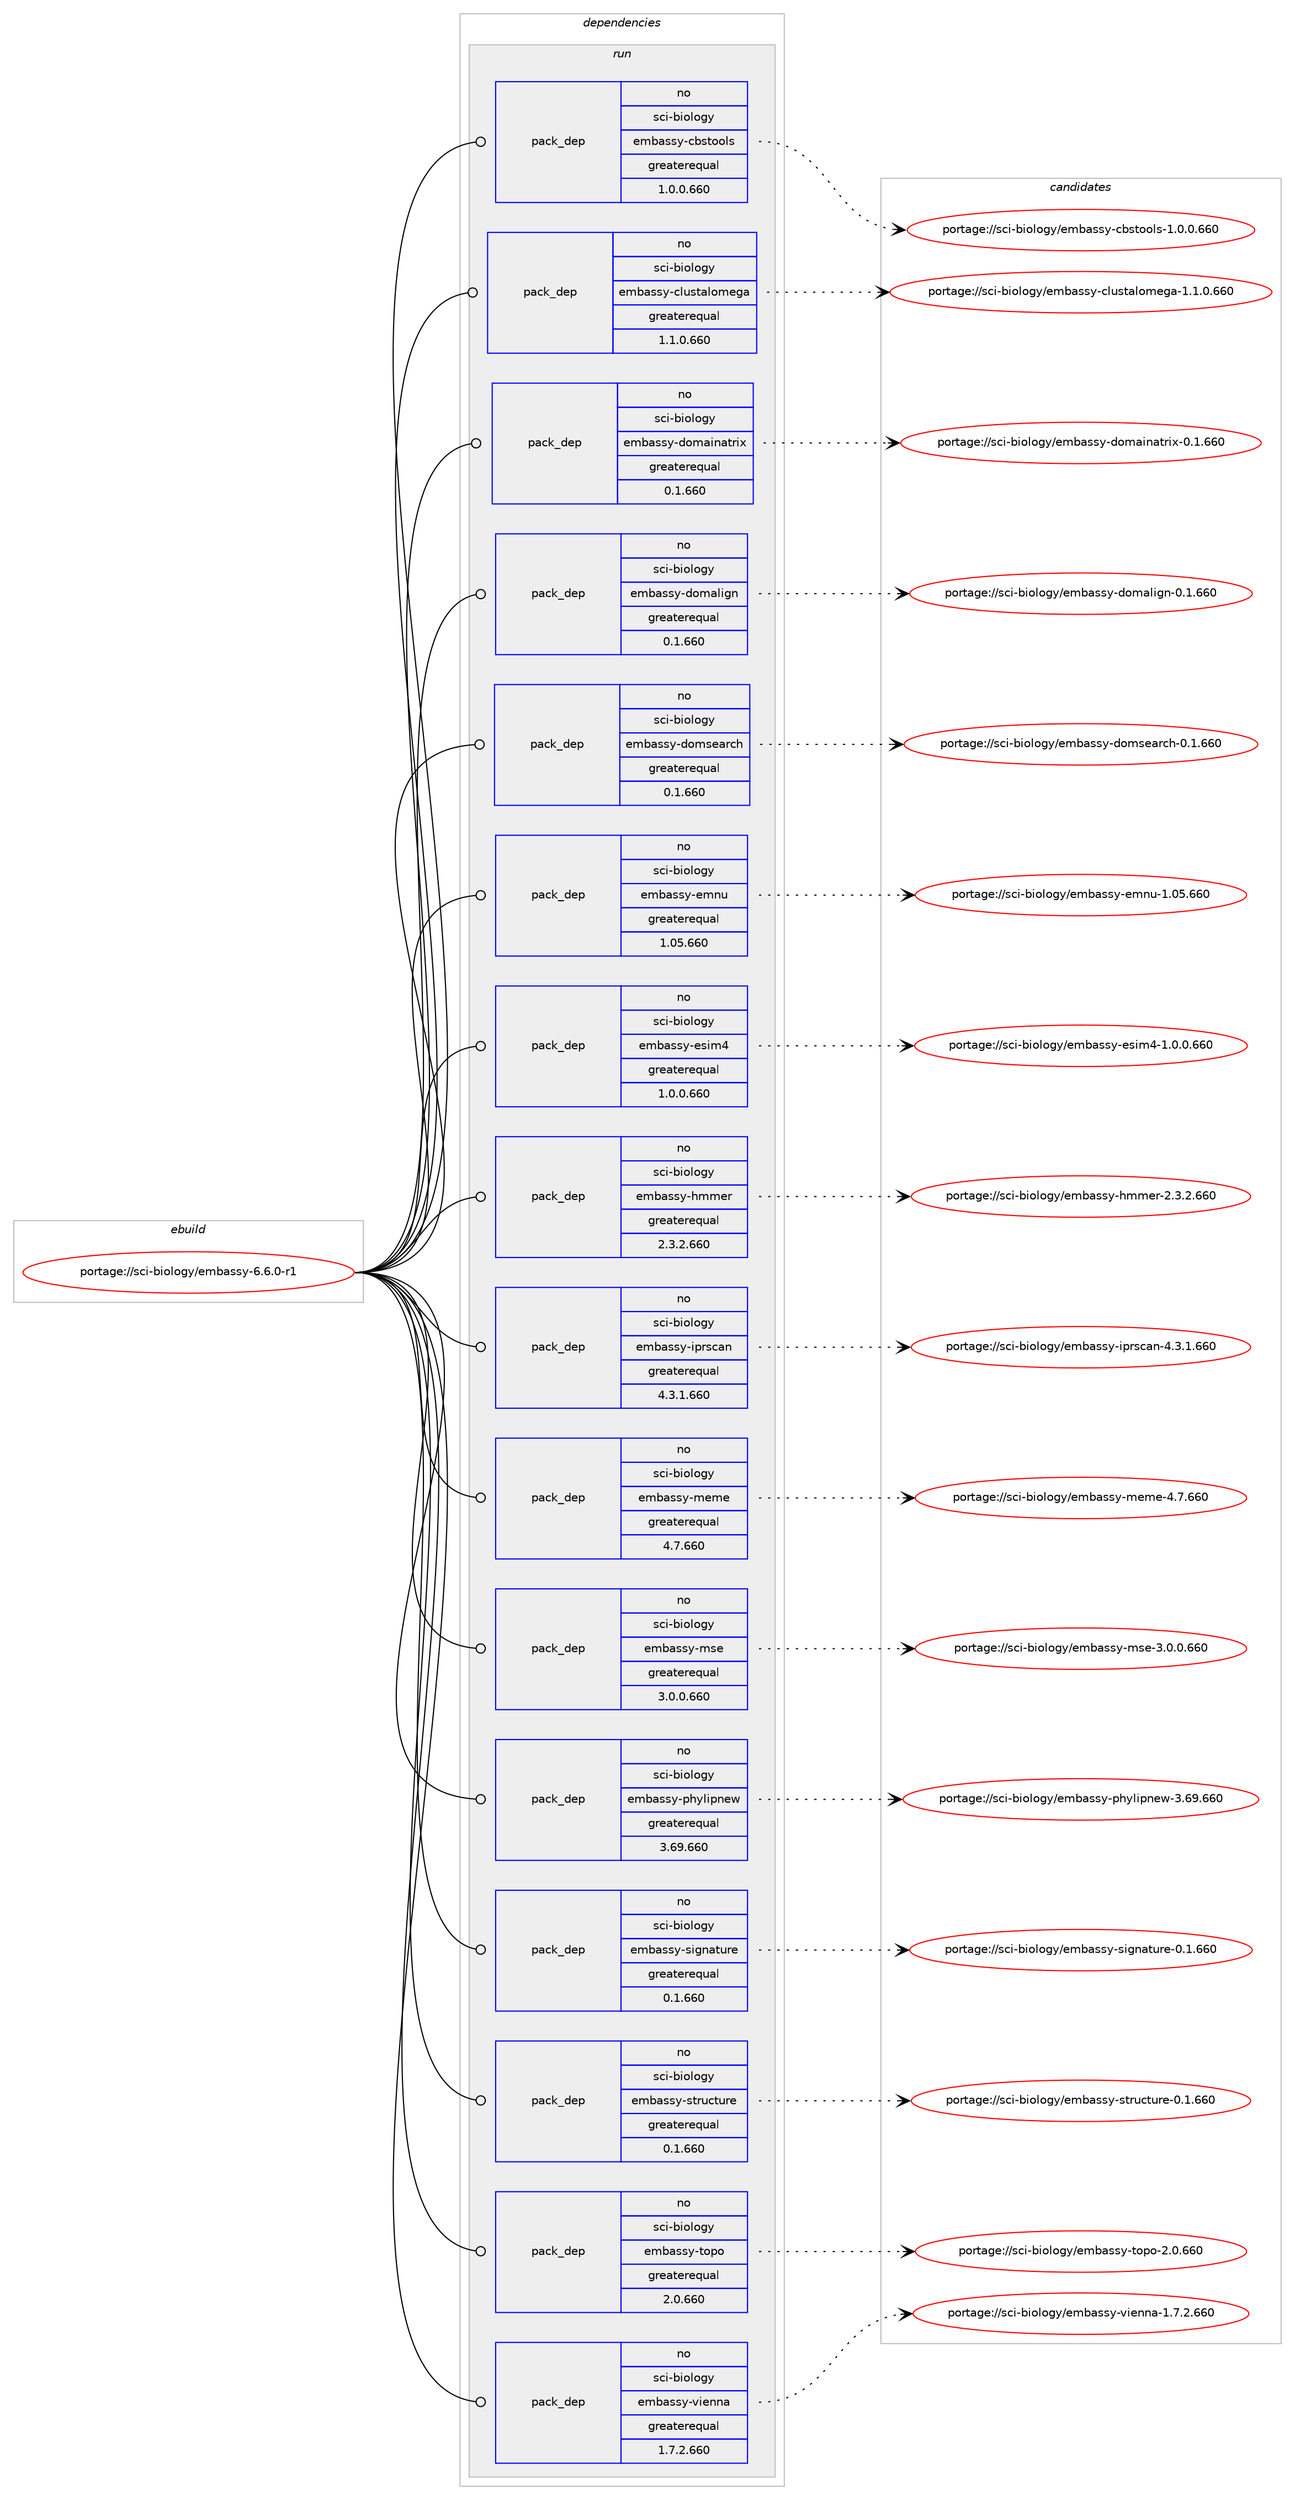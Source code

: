 digraph prolog {

# *************
# Graph options
# *************

newrank=true;
concentrate=true;
compound=true;
graph [rankdir=LR,fontname=Helvetica,fontsize=10,ranksep=1.5];#, ranksep=2.5, nodesep=0.2];
edge  [arrowhead=vee];
node  [fontname=Helvetica,fontsize=10];

# **********
# The ebuild
# **********

subgraph cluster_leftcol {
color=gray;
rank=same;
label=<<i>ebuild</i>>;
id [label="portage://sci-biology/embassy-6.6.0-r1", color=red, width=4, href="../sci-biology/embassy-6.6.0-r1.svg"];
}

# ****************
# The dependencies
# ****************

subgraph cluster_midcol {
color=gray;
label=<<i>dependencies</i>>;
subgraph cluster_compile {
fillcolor="#eeeeee";
style=filled;
label=<<i>compile</i>>;
}
subgraph cluster_compileandrun {
fillcolor="#eeeeee";
style=filled;
label=<<i>compile and run</i>>;
}
subgraph cluster_run {
fillcolor="#eeeeee";
style=filled;
label=<<i>run</i>>;
subgraph pack2900 {
dependency3474 [label=<<TABLE BORDER="0" CELLBORDER="1" CELLSPACING="0" CELLPADDING="4" WIDTH="220"><TR><TD ROWSPAN="6" CELLPADDING="30">pack_dep</TD></TR><TR><TD WIDTH="110">no</TD></TR><TR><TD>sci-biology</TD></TR><TR><TD>embassy-cbstools</TD></TR><TR><TD>greaterequal</TD></TR><TR><TD>1.0.0.660</TD></TR></TABLE>>, shape=none, color=blue];
}
id:e -> dependency3474:w [weight=20,style="solid",arrowhead="odot"];
subgraph pack2901 {
dependency3475 [label=<<TABLE BORDER="0" CELLBORDER="1" CELLSPACING="0" CELLPADDING="4" WIDTH="220"><TR><TD ROWSPAN="6" CELLPADDING="30">pack_dep</TD></TR><TR><TD WIDTH="110">no</TD></TR><TR><TD>sci-biology</TD></TR><TR><TD>embassy-clustalomega</TD></TR><TR><TD>greaterequal</TD></TR><TR><TD>1.1.0.660</TD></TR></TABLE>>, shape=none, color=blue];
}
id:e -> dependency3475:w [weight=20,style="solid",arrowhead="odot"];
subgraph pack2902 {
dependency3476 [label=<<TABLE BORDER="0" CELLBORDER="1" CELLSPACING="0" CELLPADDING="4" WIDTH="220"><TR><TD ROWSPAN="6" CELLPADDING="30">pack_dep</TD></TR><TR><TD WIDTH="110">no</TD></TR><TR><TD>sci-biology</TD></TR><TR><TD>embassy-domainatrix</TD></TR><TR><TD>greaterequal</TD></TR><TR><TD>0.1.660</TD></TR></TABLE>>, shape=none, color=blue];
}
id:e -> dependency3476:w [weight=20,style="solid",arrowhead="odot"];
subgraph pack2903 {
dependency3477 [label=<<TABLE BORDER="0" CELLBORDER="1" CELLSPACING="0" CELLPADDING="4" WIDTH="220"><TR><TD ROWSPAN="6" CELLPADDING="30">pack_dep</TD></TR><TR><TD WIDTH="110">no</TD></TR><TR><TD>sci-biology</TD></TR><TR><TD>embassy-domalign</TD></TR><TR><TD>greaterequal</TD></TR><TR><TD>0.1.660</TD></TR></TABLE>>, shape=none, color=blue];
}
id:e -> dependency3477:w [weight=20,style="solid",arrowhead="odot"];
subgraph pack2904 {
dependency3478 [label=<<TABLE BORDER="0" CELLBORDER="1" CELLSPACING="0" CELLPADDING="4" WIDTH="220"><TR><TD ROWSPAN="6" CELLPADDING="30">pack_dep</TD></TR><TR><TD WIDTH="110">no</TD></TR><TR><TD>sci-biology</TD></TR><TR><TD>embassy-domsearch</TD></TR><TR><TD>greaterequal</TD></TR><TR><TD>0.1.660</TD></TR></TABLE>>, shape=none, color=blue];
}
id:e -> dependency3478:w [weight=20,style="solid",arrowhead="odot"];
subgraph pack2905 {
dependency3479 [label=<<TABLE BORDER="0" CELLBORDER="1" CELLSPACING="0" CELLPADDING="4" WIDTH="220"><TR><TD ROWSPAN="6" CELLPADDING="30">pack_dep</TD></TR><TR><TD WIDTH="110">no</TD></TR><TR><TD>sci-biology</TD></TR><TR><TD>embassy-emnu</TD></TR><TR><TD>greaterequal</TD></TR><TR><TD>1.05.660</TD></TR></TABLE>>, shape=none, color=blue];
}
id:e -> dependency3479:w [weight=20,style="solid",arrowhead="odot"];
subgraph pack2906 {
dependency3480 [label=<<TABLE BORDER="0" CELLBORDER="1" CELLSPACING="0" CELLPADDING="4" WIDTH="220"><TR><TD ROWSPAN="6" CELLPADDING="30">pack_dep</TD></TR><TR><TD WIDTH="110">no</TD></TR><TR><TD>sci-biology</TD></TR><TR><TD>embassy-esim4</TD></TR><TR><TD>greaterequal</TD></TR><TR><TD>1.0.0.660</TD></TR></TABLE>>, shape=none, color=blue];
}
id:e -> dependency3480:w [weight=20,style="solid",arrowhead="odot"];
subgraph pack2907 {
dependency3481 [label=<<TABLE BORDER="0" CELLBORDER="1" CELLSPACING="0" CELLPADDING="4" WIDTH="220"><TR><TD ROWSPAN="6" CELLPADDING="30">pack_dep</TD></TR><TR><TD WIDTH="110">no</TD></TR><TR><TD>sci-biology</TD></TR><TR><TD>embassy-hmmer</TD></TR><TR><TD>greaterequal</TD></TR><TR><TD>2.3.2.660</TD></TR></TABLE>>, shape=none, color=blue];
}
id:e -> dependency3481:w [weight=20,style="solid",arrowhead="odot"];
subgraph pack2908 {
dependency3482 [label=<<TABLE BORDER="0" CELLBORDER="1" CELLSPACING="0" CELLPADDING="4" WIDTH="220"><TR><TD ROWSPAN="6" CELLPADDING="30">pack_dep</TD></TR><TR><TD WIDTH="110">no</TD></TR><TR><TD>sci-biology</TD></TR><TR><TD>embassy-iprscan</TD></TR><TR><TD>greaterequal</TD></TR><TR><TD>4.3.1.660</TD></TR></TABLE>>, shape=none, color=blue];
}
id:e -> dependency3482:w [weight=20,style="solid",arrowhead="odot"];
subgraph pack2909 {
dependency3483 [label=<<TABLE BORDER="0" CELLBORDER="1" CELLSPACING="0" CELLPADDING="4" WIDTH="220"><TR><TD ROWSPAN="6" CELLPADDING="30">pack_dep</TD></TR><TR><TD WIDTH="110">no</TD></TR><TR><TD>sci-biology</TD></TR><TR><TD>embassy-meme</TD></TR><TR><TD>greaterequal</TD></TR><TR><TD>4.7.660</TD></TR></TABLE>>, shape=none, color=blue];
}
id:e -> dependency3483:w [weight=20,style="solid",arrowhead="odot"];
subgraph pack2910 {
dependency3484 [label=<<TABLE BORDER="0" CELLBORDER="1" CELLSPACING="0" CELLPADDING="4" WIDTH="220"><TR><TD ROWSPAN="6" CELLPADDING="30">pack_dep</TD></TR><TR><TD WIDTH="110">no</TD></TR><TR><TD>sci-biology</TD></TR><TR><TD>embassy-mse</TD></TR><TR><TD>greaterequal</TD></TR><TR><TD>3.0.0.660</TD></TR></TABLE>>, shape=none, color=blue];
}
id:e -> dependency3484:w [weight=20,style="solid",arrowhead="odot"];
subgraph pack2911 {
dependency3485 [label=<<TABLE BORDER="0" CELLBORDER="1" CELLSPACING="0" CELLPADDING="4" WIDTH="220"><TR><TD ROWSPAN="6" CELLPADDING="30">pack_dep</TD></TR><TR><TD WIDTH="110">no</TD></TR><TR><TD>sci-biology</TD></TR><TR><TD>embassy-phylipnew</TD></TR><TR><TD>greaterequal</TD></TR><TR><TD>3.69.660</TD></TR></TABLE>>, shape=none, color=blue];
}
id:e -> dependency3485:w [weight=20,style="solid",arrowhead="odot"];
subgraph pack2912 {
dependency3486 [label=<<TABLE BORDER="0" CELLBORDER="1" CELLSPACING="0" CELLPADDING="4" WIDTH="220"><TR><TD ROWSPAN="6" CELLPADDING="30">pack_dep</TD></TR><TR><TD WIDTH="110">no</TD></TR><TR><TD>sci-biology</TD></TR><TR><TD>embassy-signature</TD></TR><TR><TD>greaterequal</TD></TR><TR><TD>0.1.660</TD></TR></TABLE>>, shape=none, color=blue];
}
id:e -> dependency3486:w [weight=20,style="solid",arrowhead="odot"];
subgraph pack2913 {
dependency3487 [label=<<TABLE BORDER="0" CELLBORDER="1" CELLSPACING="0" CELLPADDING="4" WIDTH="220"><TR><TD ROWSPAN="6" CELLPADDING="30">pack_dep</TD></TR><TR><TD WIDTH="110">no</TD></TR><TR><TD>sci-biology</TD></TR><TR><TD>embassy-structure</TD></TR><TR><TD>greaterequal</TD></TR><TR><TD>0.1.660</TD></TR></TABLE>>, shape=none, color=blue];
}
id:e -> dependency3487:w [weight=20,style="solid",arrowhead="odot"];
subgraph pack2914 {
dependency3488 [label=<<TABLE BORDER="0" CELLBORDER="1" CELLSPACING="0" CELLPADDING="4" WIDTH="220"><TR><TD ROWSPAN="6" CELLPADDING="30">pack_dep</TD></TR><TR><TD WIDTH="110">no</TD></TR><TR><TD>sci-biology</TD></TR><TR><TD>embassy-topo</TD></TR><TR><TD>greaterequal</TD></TR><TR><TD>2.0.660</TD></TR></TABLE>>, shape=none, color=blue];
}
id:e -> dependency3488:w [weight=20,style="solid",arrowhead="odot"];
subgraph pack2915 {
dependency3489 [label=<<TABLE BORDER="0" CELLBORDER="1" CELLSPACING="0" CELLPADDING="4" WIDTH="220"><TR><TD ROWSPAN="6" CELLPADDING="30">pack_dep</TD></TR><TR><TD WIDTH="110">no</TD></TR><TR><TD>sci-biology</TD></TR><TR><TD>embassy-vienna</TD></TR><TR><TD>greaterequal</TD></TR><TR><TD>1.7.2.660</TD></TR></TABLE>>, shape=none, color=blue];
}
id:e -> dependency3489:w [weight=20,style="solid",arrowhead="odot"];
}
}

# **************
# The candidates
# **************

subgraph cluster_choices {
rank=same;
color=gray;
label=<<i>candidates</i>>;

subgraph choice2900 {
color=black;
nodesep=1;
choice11599105459810511110811110312147101109989711511512145999811511611111110811545494648464846545448 [label="portage://sci-biology/embassy-cbstools-1.0.0.660", color=red, width=4,href="../sci-biology/embassy-cbstools-1.0.0.660.svg"];
dependency3474:e -> choice11599105459810511110811110312147101109989711511512145999811511611111110811545494648464846545448:w [style=dotted,weight="100"];
}
subgraph choice2901 {
color=black;
nodesep=1;
choice1159910545981051111081111031214710110998971151151214599108117115116971081111091011039745494649464846545448 [label="portage://sci-biology/embassy-clustalomega-1.1.0.660", color=red, width=4,href="../sci-biology/embassy-clustalomega-1.1.0.660.svg"];
dependency3475:e -> choice1159910545981051111081111031214710110998971151151214599108117115116971081111091011039745494649464846545448:w [style=dotted,weight="100"];
}
subgraph choice2902 {
color=black;
nodesep=1;
choice1159910545981051111081111031214710110998971151151214510011110997105110971161141051204548464946545448 [label="portage://sci-biology/embassy-domainatrix-0.1.660", color=red, width=4,href="../sci-biology/embassy-domainatrix-0.1.660.svg"];
dependency3476:e -> choice1159910545981051111081111031214710110998971151151214510011110997105110971161141051204548464946545448:w [style=dotted,weight="100"];
}
subgraph choice2903 {
color=black;
nodesep=1;
choice11599105459810511110811110312147101109989711511512145100111109971081051031104548464946545448 [label="portage://sci-biology/embassy-domalign-0.1.660", color=red, width=4,href="../sci-biology/embassy-domalign-0.1.660.svg"];
dependency3477:e -> choice11599105459810511110811110312147101109989711511512145100111109971081051031104548464946545448:w [style=dotted,weight="100"];
}
subgraph choice2904 {
color=black;
nodesep=1;
choice1159910545981051111081111031214710110998971151151214510011110911510197114991044548464946545448 [label="portage://sci-biology/embassy-domsearch-0.1.660", color=red, width=4,href="../sci-biology/embassy-domsearch-0.1.660.svg"];
dependency3478:e -> choice1159910545981051111081111031214710110998971151151214510011110911510197114991044548464946545448:w [style=dotted,weight="100"];
}
subgraph choice2905 {
color=black;
nodesep=1;
choice11599105459810511110811110312147101109989711511512145101109110117454946485346545448 [label="portage://sci-biology/embassy-emnu-1.05.660", color=red, width=4,href="../sci-biology/embassy-emnu-1.05.660.svg"];
dependency3479:e -> choice11599105459810511110811110312147101109989711511512145101109110117454946485346545448:w [style=dotted,weight="100"];
}
subgraph choice2906 {
color=black;
nodesep=1;
choice115991054598105111108111103121471011099897115115121451011151051095245494648464846545448 [label="portage://sci-biology/embassy-esim4-1.0.0.660", color=red, width=4,href="../sci-biology/embassy-esim4-1.0.0.660.svg"];
dependency3480:e -> choice115991054598105111108111103121471011099897115115121451011151051095245494648464846545448:w [style=dotted,weight="100"];
}
subgraph choice2907 {
color=black;
nodesep=1;
choice1159910545981051111081111031214710110998971151151214510410910910111445504651465046545448 [label="portage://sci-biology/embassy-hmmer-2.3.2.660", color=red, width=4,href="../sci-biology/embassy-hmmer-2.3.2.660.svg"];
dependency3481:e -> choice1159910545981051111081111031214710110998971151151214510410910910111445504651465046545448:w [style=dotted,weight="100"];
}
subgraph choice2908 {
color=black;
nodesep=1;
choice11599105459810511110811110312147101109989711511512145105112114115999711045524651464946545448 [label="portage://sci-biology/embassy-iprscan-4.3.1.660", color=red, width=4,href="../sci-biology/embassy-iprscan-4.3.1.660.svg"];
dependency3482:e -> choice11599105459810511110811110312147101109989711511512145105112114115999711045524651464946545448:w [style=dotted,weight="100"];
}
subgraph choice2909 {
color=black;
nodesep=1;
choice115991054598105111108111103121471011099897115115121451091011091014552465546545448 [label="portage://sci-biology/embassy-meme-4.7.660", color=red, width=4,href="../sci-biology/embassy-meme-4.7.660.svg"];
dependency3483:e -> choice115991054598105111108111103121471011099897115115121451091011091014552465546545448:w [style=dotted,weight="100"];
}
subgraph choice2910 {
color=black;
nodesep=1;
choice1159910545981051111081111031214710110998971151151214510911510145514648464846545448 [label="portage://sci-biology/embassy-mse-3.0.0.660", color=red, width=4,href="../sci-biology/embassy-mse-3.0.0.660.svg"];
dependency3484:e -> choice1159910545981051111081111031214710110998971151151214510911510145514648464846545448:w [style=dotted,weight="100"];
}
subgraph choice2911 {
color=black;
nodesep=1;
choice11599105459810511110811110312147101109989711511512145112104121108105112110101119455146545746545448 [label="portage://sci-biology/embassy-phylipnew-3.69.660", color=red, width=4,href="../sci-biology/embassy-phylipnew-3.69.660.svg"];
dependency3485:e -> choice11599105459810511110811110312147101109989711511512145112104121108105112110101119455146545746545448:w [style=dotted,weight="100"];
}
subgraph choice2912 {
color=black;
nodesep=1;
choice11599105459810511110811110312147101109989711511512145115105103110971161171141014548464946545448 [label="portage://sci-biology/embassy-signature-0.1.660", color=red, width=4,href="../sci-biology/embassy-signature-0.1.660.svg"];
dependency3486:e -> choice11599105459810511110811110312147101109989711511512145115105103110971161171141014548464946545448:w [style=dotted,weight="100"];
}
subgraph choice2913 {
color=black;
nodesep=1;
choice11599105459810511110811110312147101109989711511512145115116114117991161171141014548464946545448 [label="portage://sci-biology/embassy-structure-0.1.660", color=red, width=4,href="../sci-biology/embassy-structure-0.1.660.svg"];
dependency3487:e -> choice11599105459810511110811110312147101109989711511512145115116114117991161171141014548464946545448:w [style=dotted,weight="100"];
}
subgraph choice2914 {
color=black;
nodesep=1;
choice115991054598105111108111103121471011099897115115121451161111121114550464846545448 [label="portage://sci-biology/embassy-topo-2.0.660", color=red, width=4,href="../sci-biology/embassy-topo-2.0.660.svg"];
dependency3488:e -> choice115991054598105111108111103121471011099897115115121451161111121114550464846545448:w [style=dotted,weight="100"];
}
subgraph choice2915 {
color=black;
nodesep=1;
choice115991054598105111108111103121471011099897115115121451181051011101109745494655465046545448 [label="portage://sci-biology/embassy-vienna-1.7.2.660", color=red, width=4,href="../sci-biology/embassy-vienna-1.7.2.660.svg"];
dependency3489:e -> choice115991054598105111108111103121471011099897115115121451181051011101109745494655465046545448:w [style=dotted,weight="100"];
}
}

}
